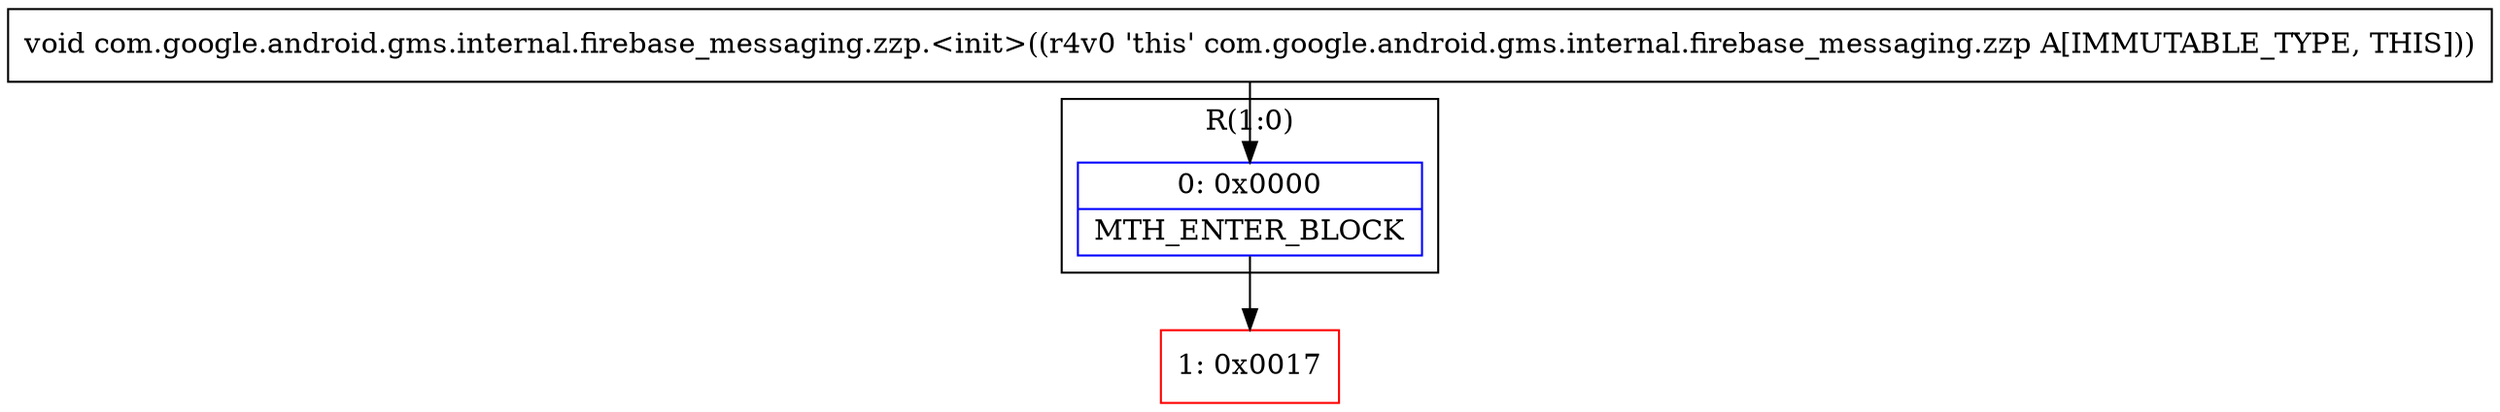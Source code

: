digraph "CFG forcom.google.android.gms.internal.firebase_messaging.zzp.\<init\>()V" {
subgraph cluster_Region_1162624463 {
label = "R(1:0)";
node [shape=record,color=blue];
Node_0 [shape=record,label="{0\:\ 0x0000|MTH_ENTER_BLOCK\l}"];
}
Node_1 [shape=record,color=red,label="{1\:\ 0x0017}"];
MethodNode[shape=record,label="{void com.google.android.gms.internal.firebase_messaging.zzp.\<init\>((r4v0 'this' com.google.android.gms.internal.firebase_messaging.zzp A[IMMUTABLE_TYPE, THIS])) }"];
MethodNode -> Node_0;
Node_0 -> Node_1;
}

